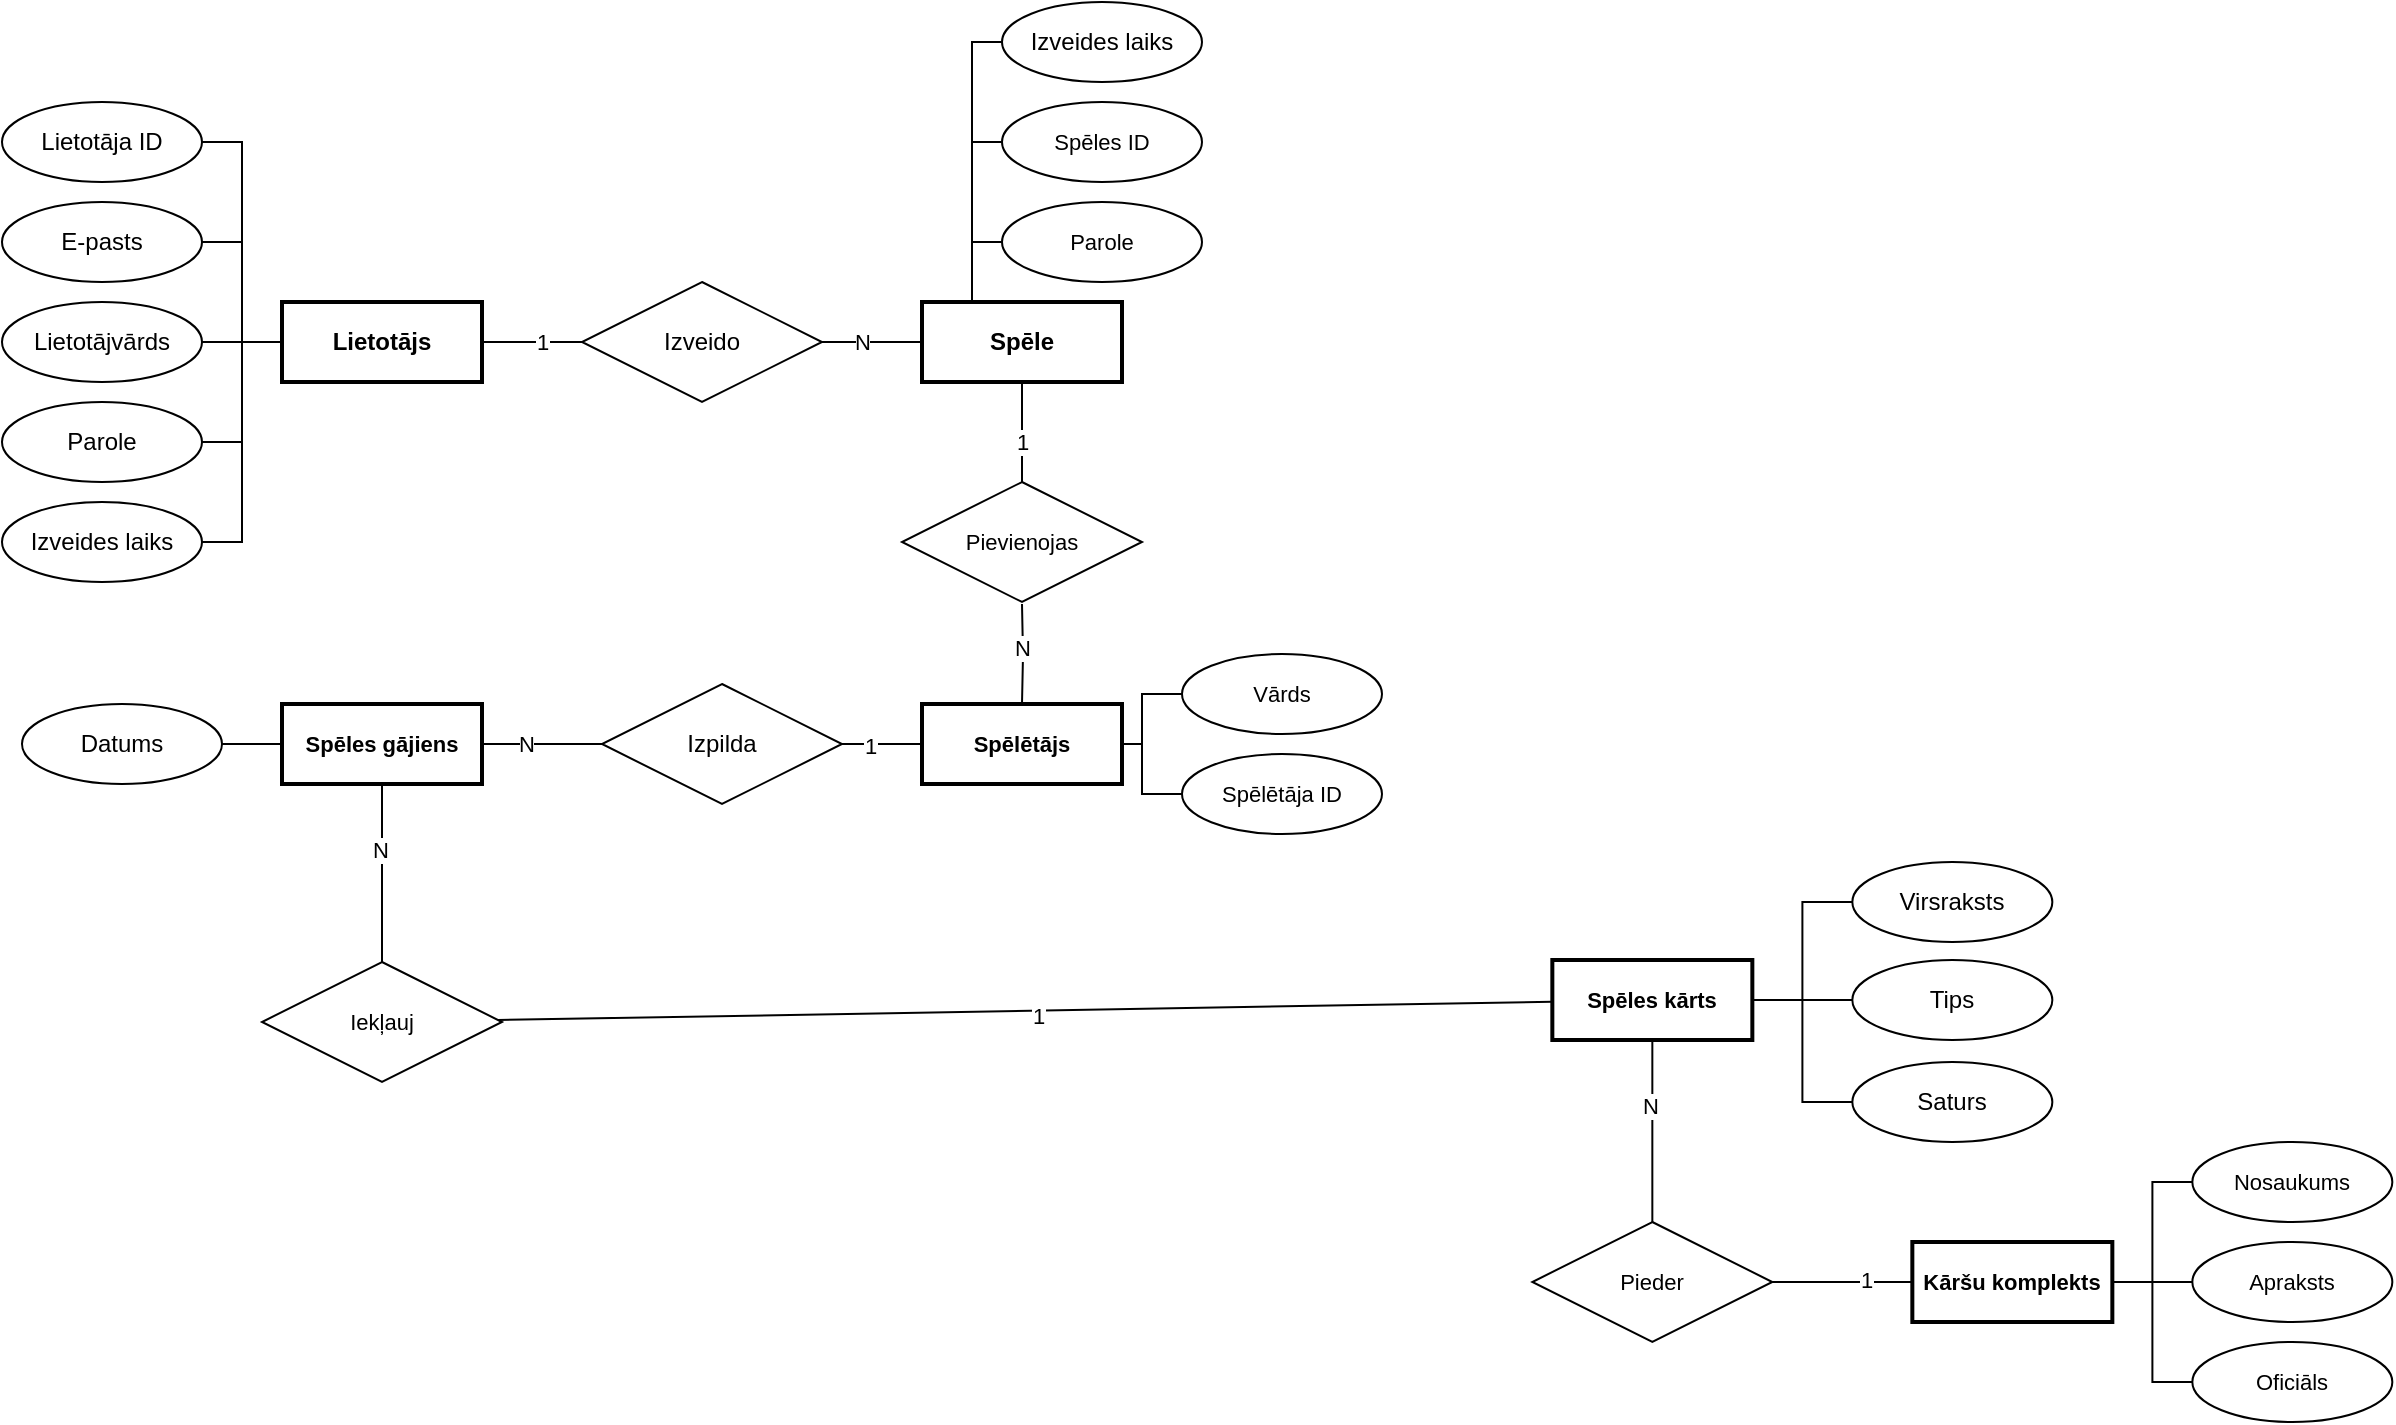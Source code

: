 <mxfile version="22.1.1" type="github">
  <diagram name="Page-1" id="boCHcTS4KuRH3LGrLZ6n">
    <mxGraphModel dx="1593" dy="878" grid="1" gridSize="10" guides="1" tooltips="1" connect="1" arrows="1" fold="1" page="1" pageScale="1" pageWidth="850" pageHeight="1100" math="0" shadow="0">
      <root>
        <mxCell id="0" />
        <mxCell id="1" parent="0" />
        <mxCell id="E9g5uc1TUt96TrxoYDHK-8" style="edgeStyle=orthogonalEdgeStyle;rounded=0;orthogonalLoop=1;jettySize=auto;html=1;entryX=1;entryY=0.5;entryDx=0;entryDy=0;endArrow=none;endFill=0;" parent="1" source="E9g5uc1TUt96TrxoYDHK-1" target="E9g5uc1TUt96TrxoYDHK-6" edge="1">
          <mxGeometry relative="1" as="geometry" />
        </mxCell>
        <mxCell id="RjY2HMoWJRFDwv6zGJCa-20" style="edgeStyle=orthogonalEdgeStyle;shape=connector;rounded=0;orthogonalLoop=1;jettySize=auto;html=1;entryX=1;entryY=0.5;entryDx=0;entryDy=0;labelBackgroundColor=default;strokeColor=default;align=center;verticalAlign=middle;fontFamily=Helvetica;fontSize=11;fontColor=default;endArrow=none;endFill=0;" edge="1" parent="1" source="E9g5uc1TUt96TrxoYDHK-1" target="RjY2HMoWJRFDwv6zGJCa-19">
          <mxGeometry relative="1" as="geometry" />
        </mxCell>
        <mxCell id="RjY2HMoWJRFDwv6zGJCa-22" style="edgeStyle=orthogonalEdgeStyle;shape=connector;rounded=0;orthogonalLoop=1;jettySize=auto;html=1;entryX=1;entryY=0.5;entryDx=0;entryDy=0;labelBackgroundColor=default;strokeColor=default;align=center;verticalAlign=middle;fontFamily=Helvetica;fontSize=11;fontColor=default;endArrow=none;endFill=0;" edge="1" parent="1" source="E9g5uc1TUt96TrxoYDHK-1" target="RjY2HMoWJRFDwv6zGJCa-21">
          <mxGeometry relative="1" as="geometry" />
        </mxCell>
        <mxCell id="E9g5uc1TUt96TrxoYDHK-1" value="Lietotājs" style="whiteSpace=wrap;html=1;align=center;fontStyle=1;strokeWidth=2;" parent="1" vertex="1">
          <mxGeometry x="160" y="520" width="100" height="40" as="geometry" />
        </mxCell>
        <mxCell id="E9g5uc1TUt96TrxoYDHK-3" value="E-pasts" style="ellipse;whiteSpace=wrap;html=1;align=center;" parent="1" vertex="1">
          <mxGeometry x="20" y="470" width="100" height="40" as="geometry" />
        </mxCell>
        <mxCell id="E9g5uc1TUt96TrxoYDHK-4" value="Parole" style="ellipse;whiteSpace=wrap;html=1;align=center;" parent="1" vertex="1">
          <mxGeometry x="20" y="570" width="100" height="40" as="geometry" />
        </mxCell>
        <mxCell id="E9g5uc1TUt96TrxoYDHK-6" value="Lietotājvārds" style="ellipse;whiteSpace=wrap;html=1;align=center;" parent="1" vertex="1">
          <mxGeometry x="20" y="520" width="100" height="40" as="geometry" />
        </mxCell>
        <mxCell id="E9g5uc1TUt96TrxoYDHK-12" style="edgeStyle=orthogonalEdgeStyle;rounded=0;orthogonalLoop=1;jettySize=auto;html=1;entryX=1;entryY=0.5;entryDx=0;entryDy=0;endArrow=none;endFill=0;exitX=0;exitY=0.5;exitDx=0;exitDy=0;" parent="1" source="E9g5uc1TUt96TrxoYDHK-10" target="E9g5uc1TUt96TrxoYDHK-1" edge="1">
          <mxGeometry relative="1" as="geometry">
            <mxPoint x="290" y="540" as="sourcePoint" />
          </mxGeometry>
        </mxCell>
        <mxCell id="E9g5uc1TUt96TrxoYDHK-16" value="1" style="edgeLabel;html=1;align=center;verticalAlign=middle;resizable=0;points=[];fontSize=11;fontFamily=Helvetica;fontColor=default;" parent="E9g5uc1TUt96TrxoYDHK-12" vertex="1" connectable="0">
          <mxGeometry x="0.773" y="-1" relative="1" as="geometry">
            <mxPoint x="24" y="1" as="offset" />
          </mxGeometry>
        </mxCell>
        <mxCell id="E9g5uc1TUt96TrxoYDHK-64" style="edgeStyle=orthogonalEdgeStyle;shape=connector;rounded=0;orthogonalLoop=1;jettySize=auto;html=1;labelBackgroundColor=default;strokeColor=default;align=center;verticalAlign=middle;fontFamily=Helvetica;fontSize=11;fontColor=default;endArrow=none;endFill=0;exitX=0.25;exitY=0;exitDx=0;exitDy=0;" parent="1" source="E9g5uc1TUt96TrxoYDHK-13" target="E9g5uc1TUt96TrxoYDHK-65" edge="1">
          <mxGeometry relative="1" as="geometry">
            <mxPoint x="390" y="470" as="targetPoint" />
            <Array as="points">
              <mxPoint x="505" y="440" />
            </Array>
          </mxGeometry>
        </mxCell>
        <mxCell id="E9g5uc1TUt96TrxoYDHK-10" value="Izveido" style="shape=rhombus;perimeter=rhombusPerimeter;whiteSpace=wrap;html=1;align=center;" parent="1" vertex="1">
          <mxGeometry x="310" y="510" width="120" height="60" as="geometry" />
        </mxCell>
        <mxCell id="E9g5uc1TUt96TrxoYDHK-26" style="edgeStyle=orthogonalEdgeStyle;shape=connector;rounded=0;orthogonalLoop=1;jettySize=auto;html=1;entryX=0.5;entryY=0;entryDx=0;entryDy=0;labelBackgroundColor=default;strokeColor=default;align=center;verticalAlign=middle;fontFamily=Helvetica;fontSize=11;fontColor=default;endArrow=none;endFill=0;" parent="1" source="E9g5uc1TUt96TrxoYDHK-13" target="E9g5uc1TUt96TrxoYDHK-25" edge="1">
          <mxGeometry relative="1" as="geometry" />
        </mxCell>
        <mxCell id="E9g5uc1TUt96TrxoYDHK-36" value="1" style="edgeLabel;html=1;align=center;verticalAlign=middle;resizable=0;points=[];fontSize=11;fontFamily=Helvetica;fontColor=default;" parent="E9g5uc1TUt96TrxoYDHK-26" vertex="1" connectable="0">
          <mxGeometry x="0.209" relative="1" as="geometry">
            <mxPoint as="offset" />
          </mxGeometry>
        </mxCell>
        <mxCell id="E9g5uc1TUt96TrxoYDHK-13" value="Spēle" style="whiteSpace=wrap;html=1;align=center;fontStyle=1;strokeWidth=2;" parent="1" vertex="1">
          <mxGeometry x="480" y="520" width="100" height="40" as="geometry" />
        </mxCell>
        <mxCell id="E9g5uc1TUt96TrxoYDHK-14" style="edgeStyle=orthogonalEdgeStyle;shape=connector;rounded=0;orthogonalLoop=1;jettySize=auto;html=1;entryX=0;entryY=0.5;entryDx=0;entryDy=0;labelBackgroundColor=default;strokeColor=default;align=center;verticalAlign=middle;fontFamily=Helvetica;fontSize=11;fontColor=default;endArrow=none;endFill=0;" parent="1" source="E9g5uc1TUt96TrxoYDHK-10" target="E9g5uc1TUt96TrxoYDHK-13" edge="1">
          <mxGeometry relative="1" as="geometry" />
        </mxCell>
        <mxCell id="E9g5uc1TUt96TrxoYDHK-43" value="N" style="edgeLabel;html=1;align=center;verticalAlign=middle;resizable=0;points=[];fontSize=11;fontFamily=Helvetica;fontColor=default;" parent="E9g5uc1TUt96TrxoYDHK-14" vertex="1" connectable="0">
          <mxGeometry x="0.501" y="-2" relative="1" as="geometry">
            <mxPoint x="-18" y="-2" as="offset" />
          </mxGeometry>
        </mxCell>
        <mxCell id="E9g5uc1TUt96TrxoYDHK-20" value="" style="endArrow=none;html=1;rounded=0;labelBackgroundColor=default;strokeColor=default;align=center;verticalAlign=middle;fontFamily=Helvetica;fontSize=11;fontColor=default;shape=connector;entryX=1;entryY=0.5;entryDx=0;entryDy=0;exitX=1;exitY=0.5;exitDx=0;exitDy=0;edgeStyle=orthogonalEdgeStyle;" parent="1" source="E9g5uc1TUt96TrxoYDHK-3" target="E9g5uc1TUt96TrxoYDHK-4" edge="1">
          <mxGeometry relative="1" as="geometry">
            <mxPoint x="140" y="490" as="sourcePoint" />
            <mxPoint x="140" y="600" as="targetPoint" />
            <Array as="points">
              <mxPoint x="140" y="490" />
              <mxPoint x="140" y="590" />
            </Array>
          </mxGeometry>
        </mxCell>
        <mxCell id="E9g5uc1TUt96TrxoYDHK-21" value="Parole" style="ellipse;whiteSpace=wrap;html=1;align=center;fontFamily=Helvetica;fontSize=11;fontColor=default;" parent="1" vertex="1">
          <mxGeometry x="520" y="470" width="100" height="40" as="geometry" />
        </mxCell>
        <mxCell id="E9g5uc1TUt96TrxoYDHK-23" value="" style="endArrow=none;html=1;rounded=0;labelBackgroundColor=default;strokeColor=default;align=center;verticalAlign=middle;fontFamily=Helvetica;fontSize=11;fontColor=default;shape=connector;exitX=0;exitY=0.5;exitDx=0;exitDy=0;entryX=0.25;entryY=0;entryDx=0;entryDy=0;edgeStyle=orthogonalEdgeStyle;" parent="1" source="E9g5uc1TUt96TrxoYDHK-21" target="E9g5uc1TUt96TrxoYDHK-13" edge="1">
          <mxGeometry relative="1" as="geometry">
            <mxPoint x="460" y="500" as="sourcePoint" />
            <mxPoint x="620" y="500" as="targetPoint" />
          </mxGeometry>
        </mxCell>
        <mxCell id="E9g5uc1TUt96TrxoYDHK-28" style="edgeStyle=orthogonalEdgeStyle;shape=connector;rounded=0;orthogonalLoop=1;jettySize=auto;html=1;entryX=0.5;entryY=0;entryDx=0;entryDy=0;labelBackgroundColor=default;strokeColor=default;align=center;verticalAlign=middle;fontFamily=Helvetica;fontSize=11;fontColor=default;endArrow=none;endFill=0;" parent="1" target="E9g5uc1TUt96TrxoYDHK-27" edge="1">
          <mxGeometry relative="1" as="geometry">
            <mxPoint x="530" y="671" as="sourcePoint" />
          </mxGeometry>
        </mxCell>
        <mxCell id="E9g5uc1TUt96TrxoYDHK-37" value="N" style="edgeLabel;html=1;align=center;verticalAlign=middle;resizable=0;points=[];fontSize=11;fontFamily=Helvetica;fontColor=default;" parent="E9g5uc1TUt96TrxoYDHK-28" vertex="1" connectable="0">
          <mxGeometry x="-0.133" y="2" relative="1" as="geometry">
            <mxPoint x="-3" as="offset" />
          </mxGeometry>
        </mxCell>
        <mxCell id="E9g5uc1TUt96TrxoYDHK-25" value="Pievienojas" style="shape=rhombus;perimeter=rhombusPerimeter;whiteSpace=wrap;html=1;align=center;fontFamily=Helvetica;fontSize=11;fontColor=default;" parent="1" vertex="1">
          <mxGeometry x="470" y="610" width="120" height="60" as="geometry" />
        </mxCell>
        <mxCell id="E9g5uc1TUt96TrxoYDHK-39" style="edgeStyle=orthogonalEdgeStyle;shape=connector;rounded=0;orthogonalLoop=1;jettySize=auto;html=1;entryX=1;entryY=0.5;entryDx=0;entryDy=0;labelBackgroundColor=default;strokeColor=default;align=center;verticalAlign=middle;fontFamily=Helvetica;fontSize=11;fontColor=default;endArrow=none;endFill=0;" parent="1" source="E9g5uc1TUt96TrxoYDHK-27" target="E9g5uc1TUt96TrxoYDHK-38" edge="1">
          <mxGeometry relative="1" as="geometry" />
        </mxCell>
        <mxCell id="E9g5uc1TUt96TrxoYDHK-40" value="1" style="edgeLabel;html=1;align=center;verticalAlign=middle;resizable=0;points=[];fontSize=11;fontFamily=Helvetica;fontColor=default;" parent="E9g5uc1TUt96TrxoYDHK-39" vertex="1" connectable="0">
          <mxGeometry x="0.305" y="1" relative="1" as="geometry">
            <mxPoint as="offset" />
          </mxGeometry>
        </mxCell>
        <mxCell id="E9g5uc1TUt96TrxoYDHK-27" value="Spēlētājs" style="whiteSpace=wrap;html=1;align=center;fontFamily=Helvetica;fontSize=11;fontColor=default;fontStyle=1;strokeWidth=2;" parent="1" vertex="1">
          <mxGeometry x="480" y="721" width="100" height="40" as="geometry" />
        </mxCell>
        <mxCell id="E9g5uc1TUt96TrxoYDHK-31" style="edgeStyle=orthogonalEdgeStyle;shape=connector;rounded=0;orthogonalLoop=1;jettySize=auto;html=1;entryX=1;entryY=0.5;entryDx=0;entryDy=0;labelBackgroundColor=default;strokeColor=default;align=center;verticalAlign=middle;fontFamily=Helvetica;fontSize=11;fontColor=default;endArrow=none;endFill=0;" parent="1" source="E9g5uc1TUt96TrxoYDHK-30" target="E9g5uc1TUt96TrxoYDHK-27" edge="1">
          <mxGeometry relative="1" as="geometry" />
        </mxCell>
        <mxCell id="E9g5uc1TUt96TrxoYDHK-30" value="Vārds" style="ellipse;whiteSpace=wrap;html=1;align=center;fontFamily=Helvetica;fontSize=11;fontColor=default;" parent="1" vertex="1">
          <mxGeometry x="610" y="696" width="100" height="40" as="geometry" />
        </mxCell>
        <mxCell id="E9g5uc1TUt96TrxoYDHK-34" style="edgeStyle=orthogonalEdgeStyle;shape=connector;rounded=0;orthogonalLoop=1;jettySize=auto;html=1;entryX=1;entryY=0.5;entryDx=0;entryDy=0;labelBackgroundColor=default;strokeColor=default;align=center;verticalAlign=middle;fontFamily=Helvetica;fontSize=11;fontColor=default;endArrow=none;endFill=0;exitX=0;exitY=0.5;exitDx=0;exitDy=0;" parent="1" source="E9g5uc1TUt96TrxoYDHK-33" target="E9g5uc1TUt96TrxoYDHK-27" edge="1">
          <mxGeometry relative="1" as="geometry">
            <Array as="points">
              <mxPoint x="590" y="766" />
              <mxPoint x="590" y="741" />
            </Array>
          </mxGeometry>
        </mxCell>
        <mxCell id="E9g5uc1TUt96TrxoYDHK-33" value="Spēlētāja ID" style="ellipse;whiteSpace=wrap;html=1;align=center;fontFamily=Helvetica;fontSize=11;fontColor=default;" parent="1" vertex="1">
          <mxGeometry x="610" y="746" width="100" height="40" as="geometry" />
        </mxCell>
        <mxCell id="E9g5uc1TUt96TrxoYDHK-50" style="edgeStyle=orthogonalEdgeStyle;shape=connector;rounded=0;orthogonalLoop=1;jettySize=auto;html=1;labelBackgroundColor=default;strokeColor=default;align=center;verticalAlign=middle;fontFamily=Helvetica;fontSize=11;fontColor=default;endArrow=none;endFill=0;" parent="1" source="E9g5uc1TUt96TrxoYDHK-35" target="E9g5uc1TUt96TrxoYDHK-51" edge="1">
          <mxGeometry relative="1" as="geometry">
            <mxPoint x="1225.17" y="1029" as="targetPoint" />
          </mxGeometry>
        </mxCell>
        <mxCell id="E9g5uc1TUt96TrxoYDHK-62" value="N" style="edgeLabel;html=1;align=center;verticalAlign=middle;resizable=0;points=[];fontSize=11;fontFamily=Helvetica;fontColor=default;" parent="E9g5uc1TUt96TrxoYDHK-50" vertex="1" connectable="0">
          <mxGeometry x="-0.275" y="-1" relative="1" as="geometry">
            <mxPoint as="offset" />
          </mxGeometry>
        </mxCell>
        <mxCell id="RjY2HMoWJRFDwv6zGJCa-12" style="edgeStyle=orthogonalEdgeStyle;shape=connector;rounded=0;orthogonalLoop=1;jettySize=auto;html=1;entryX=0;entryY=0.5;entryDx=0;entryDy=0;labelBackgroundColor=default;strokeColor=default;align=center;verticalAlign=middle;fontFamily=Helvetica;fontSize=11;fontColor=default;endArrow=none;endFill=0;" edge="1" parent="1" source="E9g5uc1TUt96TrxoYDHK-35" target="E9g5uc1TUt96TrxoYDHK-44">
          <mxGeometry relative="1" as="geometry" />
        </mxCell>
        <mxCell id="RjY2HMoWJRFDwv6zGJCa-13" style="edgeStyle=orthogonalEdgeStyle;shape=connector;rounded=0;orthogonalLoop=1;jettySize=auto;html=1;entryX=0;entryY=0.5;entryDx=0;entryDy=0;labelBackgroundColor=default;strokeColor=default;align=center;verticalAlign=middle;fontFamily=Helvetica;fontSize=11;fontColor=default;endArrow=none;endFill=0;" edge="1" parent="1" source="E9g5uc1TUt96TrxoYDHK-35" target="E9g5uc1TUt96TrxoYDHK-46">
          <mxGeometry relative="1" as="geometry" />
        </mxCell>
        <mxCell id="E9g5uc1TUt96TrxoYDHK-35" value="Spēles kārts" style="whiteSpace=wrap;html=1;align=center;fontFamily=Helvetica;fontSize=11;fontColor=default;fontStyle=1;strokeWidth=2;" parent="1" vertex="1">
          <mxGeometry x="795.17" y="849" width="100" height="40" as="geometry" />
        </mxCell>
        <mxCell id="E9g5uc1TUt96TrxoYDHK-38" value="Izpilda" style="shape=rhombus;perimeter=rhombusPerimeter;whiteSpace=wrap;html=1;align=center;" parent="1" vertex="1">
          <mxGeometry x="320" y="711" width="120" height="60" as="geometry" />
        </mxCell>
        <mxCell id="E9g5uc1TUt96TrxoYDHK-41" style="edgeStyle=orthogonalEdgeStyle;shape=connector;rounded=0;orthogonalLoop=1;jettySize=auto;html=1;labelBackgroundColor=default;strokeColor=default;align=center;verticalAlign=middle;fontFamily=Helvetica;fontSize=11;fontColor=default;endArrow=none;endFill=0;entryX=1;entryY=0.5;entryDx=0;entryDy=0;" parent="1" source="E9g5uc1TUt96TrxoYDHK-38" target="RjY2HMoWJRFDwv6zGJCa-8" edge="1">
          <mxGeometry relative="1" as="geometry">
            <mxPoint x="250" y="741" as="targetPoint" />
          </mxGeometry>
        </mxCell>
        <mxCell id="E9g5uc1TUt96TrxoYDHK-42" value="N" style="edgeLabel;html=1;align=center;verticalAlign=middle;resizable=0;points=[];fontSize=11;fontFamily=Helvetica;fontColor=default;" parent="E9g5uc1TUt96TrxoYDHK-41" vertex="1" connectable="0">
          <mxGeometry x="0.259" relative="1" as="geometry">
            <mxPoint as="offset" />
          </mxGeometry>
        </mxCell>
        <mxCell id="E9g5uc1TUt96TrxoYDHK-44" value="Tips" style="ellipse;whiteSpace=wrap;html=1;align=center;" parent="1" vertex="1">
          <mxGeometry x="945.17" y="849" width="100" height="40" as="geometry" />
        </mxCell>
        <mxCell id="E9g5uc1TUt96TrxoYDHK-48" style="edgeStyle=orthogonalEdgeStyle;shape=connector;rounded=0;orthogonalLoop=1;jettySize=auto;html=1;entryX=1;entryY=0.5;entryDx=0;entryDy=0;labelBackgroundColor=default;strokeColor=default;align=center;verticalAlign=middle;fontFamily=Helvetica;fontSize=11;fontColor=default;endArrow=none;endFill=0;" parent="1" source="E9g5uc1TUt96TrxoYDHK-45" target="E9g5uc1TUt96TrxoYDHK-35" edge="1">
          <mxGeometry relative="1" as="geometry">
            <Array as="points" />
          </mxGeometry>
        </mxCell>
        <mxCell id="E9g5uc1TUt96TrxoYDHK-45" value="Virsraksts" style="ellipse;whiteSpace=wrap;html=1;align=center;" parent="1" vertex="1">
          <mxGeometry x="945.17" y="800" width="100" height="40" as="geometry" />
        </mxCell>
        <mxCell id="E9g5uc1TUt96TrxoYDHK-46" value="Saturs" style="ellipse;whiteSpace=wrap;html=1;align=center;" parent="1" vertex="1">
          <mxGeometry x="945.17" y="900" width="100" height="40" as="geometry" />
        </mxCell>
        <mxCell id="E9g5uc1TUt96TrxoYDHK-52" style="edgeStyle=orthogonalEdgeStyle;shape=connector;rounded=0;orthogonalLoop=1;jettySize=auto;html=1;labelBackgroundColor=default;strokeColor=default;align=center;verticalAlign=middle;fontFamily=Helvetica;fontSize=11;fontColor=default;endArrow=none;endFill=0;" parent="1" source="E9g5uc1TUt96TrxoYDHK-51" target="E9g5uc1TUt96TrxoYDHK-53" edge="1">
          <mxGeometry relative="1" as="geometry">
            <mxPoint x="1225.17" y="1119" as="targetPoint" />
          </mxGeometry>
        </mxCell>
        <mxCell id="E9g5uc1TUt96TrxoYDHK-63" value="1" style="edgeLabel;html=1;align=center;verticalAlign=middle;resizable=0;points=[];fontSize=11;fontFamily=Helvetica;fontColor=default;" parent="E9g5uc1TUt96TrxoYDHK-52" vertex="1" connectable="0">
          <mxGeometry x="0.329" y="1" relative="1" as="geometry">
            <mxPoint as="offset" />
          </mxGeometry>
        </mxCell>
        <mxCell id="E9g5uc1TUt96TrxoYDHK-51" value="Pieder" style="shape=rhombus;perimeter=rhombusPerimeter;whiteSpace=wrap;html=1;align=center;fontFamily=Helvetica;fontSize=11;fontColor=default;" parent="1" vertex="1">
          <mxGeometry x="785.17" y="980" width="120" height="60" as="geometry" />
        </mxCell>
        <mxCell id="E9g5uc1TUt96TrxoYDHK-57" style="edgeStyle=orthogonalEdgeStyle;shape=connector;rounded=0;orthogonalLoop=1;jettySize=auto;html=1;entryX=0;entryY=0.5;entryDx=0;entryDy=0;labelBackgroundColor=default;strokeColor=default;align=center;verticalAlign=middle;fontFamily=Helvetica;fontSize=11;fontColor=default;endArrow=none;endFill=0;" parent="1" source="E9g5uc1TUt96TrxoYDHK-53" target="E9g5uc1TUt96TrxoYDHK-54" edge="1">
          <mxGeometry relative="1" as="geometry" />
        </mxCell>
        <mxCell id="E9g5uc1TUt96TrxoYDHK-58" style="edgeStyle=orthogonalEdgeStyle;shape=connector;rounded=0;orthogonalLoop=1;jettySize=auto;html=1;entryX=0;entryY=0.5;entryDx=0;entryDy=0;labelBackgroundColor=default;strokeColor=default;align=center;verticalAlign=middle;fontFamily=Helvetica;fontSize=11;fontColor=default;endArrow=none;endFill=0;" parent="1" source="E9g5uc1TUt96TrxoYDHK-53" target="E9g5uc1TUt96TrxoYDHK-55" edge="1">
          <mxGeometry relative="1" as="geometry" />
        </mxCell>
        <mxCell id="E9g5uc1TUt96TrxoYDHK-59" style="edgeStyle=orthogonalEdgeStyle;shape=connector;rounded=0;orthogonalLoop=1;jettySize=auto;html=1;entryX=0;entryY=0.5;entryDx=0;entryDy=0;labelBackgroundColor=default;strokeColor=default;align=center;verticalAlign=middle;fontFamily=Helvetica;fontSize=11;fontColor=default;endArrow=none;endFill=0;" parent="1" source="E9g5uc1TUt96TrxoYDHK-53" target="E9g5uc1TUt96TrxoYDHK-56" edge="1">
          <mxGeometry relative="1" as="geometry" />
        </mxCell>
        <mxCell id="E9g5uc1TUt96TrxoYDHK-53" value="Kāršu komplekts" style="whiteSpace=wrap;html=1;align=center;fontFamily=Helvetica;fontSize=11;fontColor=default;fontStyle=1;strokeWidth=2;" parent="1" vertex="1">
          <mxGeometry x="975.17" y="990" width="100" height="40" as="geometry" />
        </mxCell>
        <mxCell id="E9g5uc1TUt96TrxoYDHK-54" value="Nosaukums" style="ellipse;whiteSpace=wrap;html=1;align=center;fontFamily=Helvetica;fontSize=11;fontColor=default;" parent="1" vertex="1">
          <mxGeometry x="1115.17" y="940" width="100" height="40" as="geometry" />
        </mxCell>
        <mxCell id="E9g5uc1TUt96TrxoYDHK-55" value="Apraksts" style="ellipse;whiteSpace=wrap;html=1;align=center;fontFamily=Helvetica;fontSize=11;fontColor=default;" parent="1" vertex="1">
          <mxGeometry x="1115.17" y="990" width="100" height="40" as="geometry" />
        </mxCell>
        <mxCell id="E9g5uc1TUt96TrxoYDHK-56" value="Oficiāls" style="ellipse;whiteSpace=wrap;html=1;align=center;fontFamily=Helvetica;fontSize=11;fontColor=default;" parent="1" vertex="1">
          <mxGeometry x="1115.17" y="1040" width="100" height="40" as="geometry" />
        </mxCell>
        <mxCell id="E9g5uc1TUt96TrxoYDHK-65" value="Spēles ID" style="ellipse;whiteSpace=wrap;html=1;align=center;fontFamily=Helvetica;fontSize=11;fontColor=default;" parent="1" vertex="1">
          <mxGeometry x="520" y="420" width="100" height="40" as="geometry" />
        </mxCell>
        <mxCell id="RjY2HMoWJRFDwv6zGJCa-10" value="" style="edgeStyle=none;shape=connector;rounded=0;orthogonalLoop=1;jettySize=auto;html=1;labelBackgroundColor=default;strokeColor=default;align=center;verticalAlign=middle;fontFamily=Helvetica;fontSize=11;fontColor=default;endArrow=none;endFill=0;" edge="1" parent="1" source="RjY2HMoWJRFDwv6zGJCa-8" target="RjY2HMoWJRFDwv6zGJCa-9">
          <mxGeometry relative="1" as="geometry" />
        </mxCell>
        <mxCell id="RjY2HMoWJRFDwv6zGJCa-26" value="N" style="edgeLabel;html=1;align=center;verticalAlign=middle;resizable=0;points=[];fontSize=11;fontFamily=Helvetica;fontColor=default;" vertex="1" connectable="0" parent="RjY2HMoWJRFDwv6zGJCa-10">
          <mxGeometry x="-0.256" y="-1" relative="1" as="geometry">
            <mxPoint as="offset" />
          </mxGeometry>
        </mxCell>
        <mxCell id="RjY2HMoWJRFDwv6zGJCa-16" style="edgeStyle=orthogonalEdgeStyle;shape=connector;rounded=0;orthogonalLoop=1;jettySize=auto;html=1;entryX=1;entryY=0.5;entryDx=0;entryDy=0;labelBackgroundColor=default;strokeColor=default;align=center;verticalAlign=middle;fontFamily=Helvetica;fontSize=11;fontColor=default;endArrow=none;endFill=0;" edge="1" parent="1" source="RjY2HMoWJRFDwv6zGJCa-8" target="RjY2HMoWJRFDwv6zGJCa-14">
          <mxGeometry relative="1" as="geometry" />
        </mxCell>
        <mxCell id="RjY2HMoWJRFDwv6zGJCa-8" value="Spēles gājiens" style="whiteSpace=wrap;html=1;align=center;fontFamily=Helvetica;fontSize=11;fontColor=default;fontStyle=1;strokeWidth=2;" vertex="1" parent="1">
          <mxGeometry x="160" y="721" width="100" height="40" as="geometry" />
        </mxCell>
        <mxCell id="RjY2HMoWJRFDwv6zGJCa-11" value="" style="edgeStyle=none;shape=connector;rounded=0;orthogonalLoop=1;jettySize=auto;html=1;labelBackgroundColor=default;strokeColor=default;align=center;verticalAlign=middle;fontFamily=Helvetica;fontSize=11;fontColor=default;endArrow=none;endFill=0;" edge="1" parent="1" source="RjY2HMoWJRFDwv6zGJCa-9" target="E9g5uc1TUt96TrxoYDHK-35">
          <mxGeometry relative="1" as="geometry" />
        </mxCell>
        <mxCell id="RjY2HMoWJRFDwv6zGJCa-27" value="1" style="edgeLabel;html=1;align=center;verticalAlign=middle;resizable=0;points=[];fontSize=11;fontFamily=Helvetica;fontColor=default;" vertex="1" connectable="0" parent="RjY2HMoWJRFDwv6zGJCa-11">
          <mxGeometry x="0.024" y="-2" relative="1" as="geometry">
            <mxPoint as="offset" />
          </mxGeometry>
        </mxCell>
        <mxCell id="RjY2HMoWJRFDwv6zGJCa-9" value="Iekļauj" style="shape=rhombus;perimeter=rhombusPerimeter;whiteSpace=wrap;html=1;align=center;fontFamily=Helvetica;fontSize=11;fontColor=default;" vertex="1" parent="1">
          <mxGeometry x="150" y="850" width="120" height="60" as="geometry" />
        </mxCell>
        <mxCell id="RjY2HMoWJRFDwv6zGJCa-14" value="Datums" style="ellipse;whiteSpace=wrap;html=1;align=center;" vertex="1" parent="1">
          <mxGeometry x="30" y="721" width="100" height="40" as="geometry" />
        </mxCell>
        <mxCell id="RjY2HMoWJRFDwv6zGJCa-19" value="Izveides laiks" style="ellipse;whiteSpace=wrap;html=1;align=center;" vertex="1" parent="1">
          <mxGeometry x="20" y="620" width="100" height="40" as="geometry" />
        </mxCell>
        <mxCell id="RjY2HMoWJRFDwv6zGJCa-21" value="Lietotāja ID" style="ellipse;whiteSpace=wrap;html=1;align=center;" vertex="1" parent="1">
          <mxGeometry x="20" y="420" width="100" height="40" as="geometry" />
        </mxCell>
        <mxCell id="RjY2HMoWJRFDwv6zGJCa-25" style="edgeStyle=orthogonalEdgeStyle;shape=connector;rounded=0;orthogonalLoop=1;jettySize=auto;html=1;entryX=0.25;entryY=0;entryDx=0;entryDy=0;labelBackgroundColor=default;strokeColor=default;align=center;verticalAlign=middle;fontFamily=Helvetica;fontSize=11;fontColor=default;endArrow=none;endFill=0;" edge="1" parent="1" source="RjY2HMoWJRFDwv6zGJCa-23" target="E9g5uc1TUt96TrxoYDHK-13">
          <mxGeometry relative="1" as="geometry">
            <Array as="points">
              <mxPoint x="505" y="390" />
            </Array>
          </mxGeometry>
        </mxCell>
        <mxCell id="RjY2HMoWJRFDwv6zGJCa-23" value="Izveides laiks" style="ellipse;whiteSpace=wrap;html=1;align=center;" vertex="1" parent="1">
          <mxGeometry x="520" y="370" width="100" height="40" as="geometry" />
        </mxCell>
      </root>
    </mxGraphModel>
  </diagram>
</mxfile>
